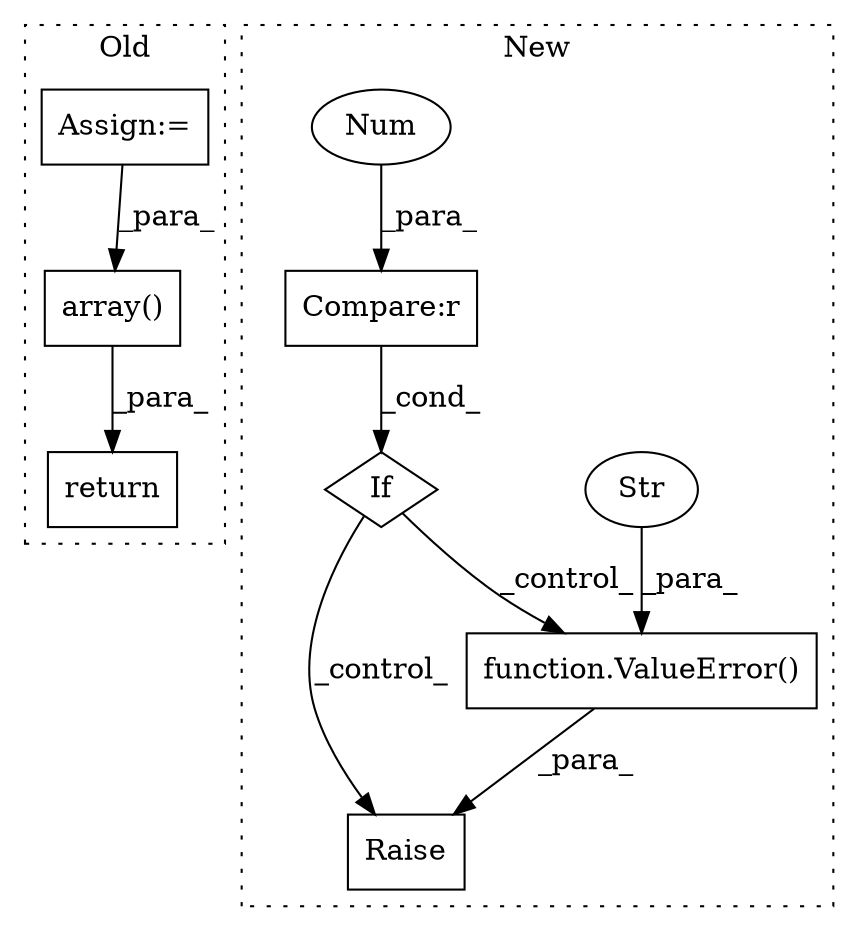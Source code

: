 digraph G {
subgraph cluster0 {
1 [label="array()" a="75" s="582,607" l="9,1" shape="box"];
8 [label="Assign:=" a="68" s="426" l="3" shape="box"];
9 [label="return" a="93" s="575" l="7" shape="box"];
label = "Old";
style="dotted";
}
subgraph cluster1 {
2 [label="function.ValueError()" a="75" s="723,810" l="24,10" shape="box"];
3 [label="Raise" a="91" s="717" l="6" shape="box"];
4 [label="Str" a="66" s="747" l="63" shape="ellipse"];
5 [label="If" a="96" s="681" l="3" shape="diamond"];
6 [label="Compare:r" a="40" s="684" l="23" shape="box"];
7 [label="Num" a="76" s="706" l="1" shape="ellipse"];
label = "New";
style="dotted";
}
1 -> 9 [label="_para_"];
2 -> 3 [label="_para_"];
4 -> 2 [label="_para_"];
5 -> 3 [label="_control_"];
5 -> 2 [label="_control_"];
6 -> 5 [label="_cond_"];
7 -> 6 [label="_para_"];
8 -> 1 [label="_para_"];
}